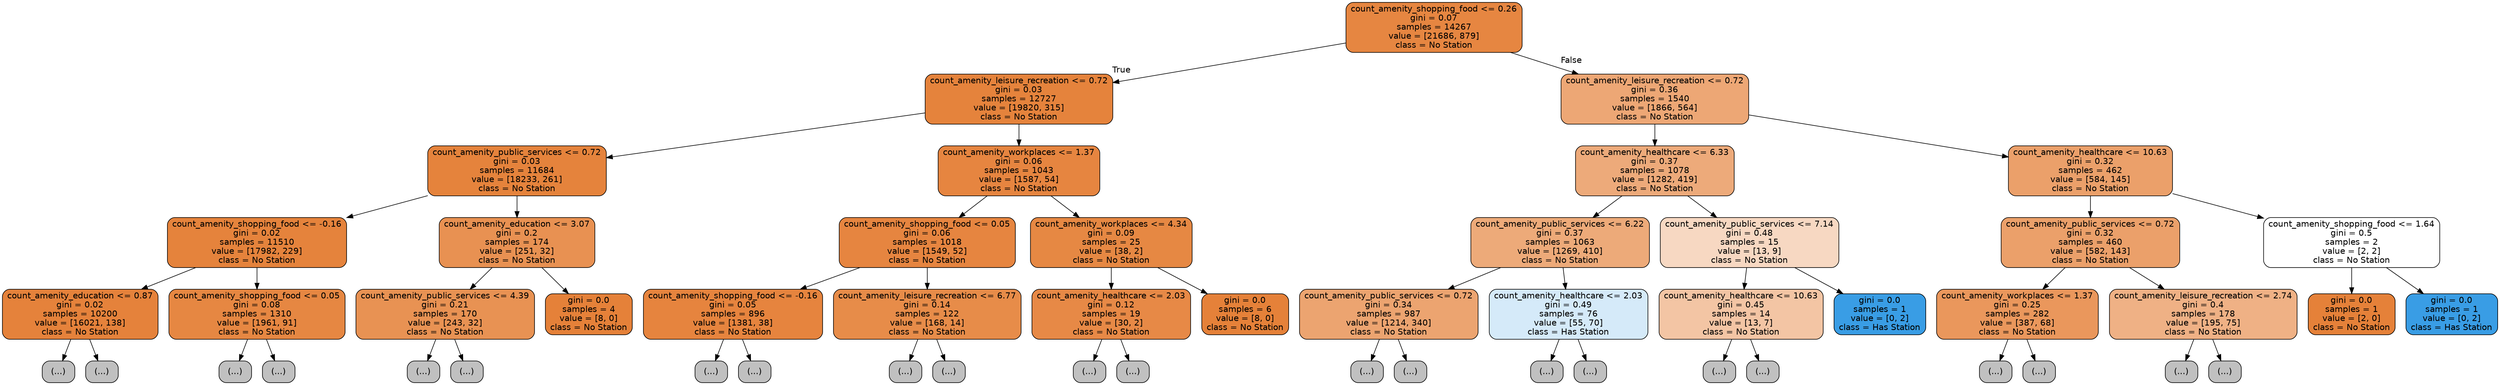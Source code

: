 digraph Tree {
node [shape=box, style="filled, rounded", color="black", fontname="helvetica"] ;
edge [fontname="helvetica"] ;
0 [label="count_amenity_shopping_food <= 0.26\ngini = 0.07\nsamples = 14267\nvalue = [21686, 879]\nclass = No Station", fillcolor="#e68641"] ;
1 [label="count_amenity_leisure_recreation <= 0.72\ngini = 0.03\nsamples = 12727\nvalue = [19820, 315]\nclass = No Station", fillcolor="#e5833c"] ;
0 -> 1 [labeldistance=2.5, labelangle=45, headlabel="True"] ;
2 [label="count_amenity_public_services <= 0.72\ngini = 0.03\nsamples = 11684\nvalue = [18233, 261]\nclass = No Station", fillcolor="#e5833c"] ;
1 -> 2 ;
3 [label="count_amenity_shopping_food <= -0.16\ngini = 0.02\nsamples = 11510\nvalue = [17982, 229]\nclass = No Station", fillcolor="#e5833c"] ;
2 -> 3 ;
4 [label="count_amenity_education <= 0.87\ngini = 0.02\nsamples = 10200\nvalue = [16021, 138]\nclass = No Station", fillcolor="#e5823b"] ;
3 -> 4 ;
5 [label="(...)", fillcolor="#C0C0C0"] ;
4 -> 5 ;
20 [label="(...)", fillcolor="#C0C0C0"] ;
4 -> 20 ;
27 [label="count_amenity_shopping_food <= 0.05\ngini = 0.08\nsamples = 1310\nvalue = [1961, 91]\nclass = No Station", fillcolor="#e68742"] ;
3 -> 27 ;
28 [label="(...)", fillcolor="#C0C0C0"] ;
27 -> 28 ;
47 [label="(...)", fillcolor="#C0C0C0"] ;
27 -> 47 ;
66 [label="count_amenity_education <= 3.07\ngini = 0.2\nsamples = 174\nvalue = [251, 32]\nclass = No Station", fillcolor="#e89152"] ;
2 -> 66 ;
67 [label="count_amenity_public_services <= 4.39\ngini = 0.21\nsamples = 170\nvalue = [243, 32]\nclass = No Station", fillcolor="#e89253"] ;
66 -> 67 ;
68 [label="(...)", fillcolor="#C0C0C0"] ;
67 -> 68 ;
103 [label="(...)", fillcolor="#C0C0C0"] ;
67 -> 103 ;
104 [label="gini = 0.0\nsamples = 4\nvalue = [8, 0]\nclass = No Station", fillcolor="#e58139"] ;
66 -> 104 ;
105 [label="count_amenity_workplaces <= 1.37\ngini = 0.06\nsamples = 1043\nvalue = [1587, 54]\nclass = No Station", fillcolor="#e68540"] ;
1 -> 105 ;
106 [label="count_amenity_shopping_food <= 0.05\ngini = 0.06\nsamples = 1018\nvalue = [1549, 52]\nclass = No Station", fillcolor="#e68540"] ;
105 -> 106 ;
107 [label="count_amenity_shopping_food <= -0.16\ngini = 0.05\nsamples = 896\nvalue = [1381, 38]\nclass = No Station", fillcolor="#e6843e"] ;
106 -> 107 ;
108 [label="(...)", fillcolor="#C0C0C0"] ;
107 -> 108 ;
133 [label="(...)", fillcolor="#C0C0C0"] ;
107 -> 133 ;
150 [label="count_amenity_leisure_recreation <= 6.77\ngini = 0.14\nsamples = 122\nvalue = [168, 14]\nclass = No Station", fillcolor="#e78c49"] ;
106 -> 150 ;
151 [label="(...)", fillcolor="#C0C0C0"] ;
150 -> 151 ;
174 [label="(...)", fillcolor="#C0C0C0"] ;
150 -> 174 ;
175 [label="count_amenity_workplaces <= 4.34\ngini = 0.09\nsamples = 25\nvalue = [38, 2]\nclass = No Station", fillcolor="#e68843"] ;
105 -> 175 ;
176 [label="count_amenity_healthcare <= 2.03\ngini = 0.12\nsamples = 19\nvalue = [30, 2]\nclass = No Station", fillcolor="#e78946"] ;
175 -> 176 ;
177 [label="(...)", fillcolor="#C0C0C0"] ;
176 -> 177 ;
178 [label="(...)", fillcolor="#C0C0C0"] ;
176 -> 178 ;
183 [label="gini = 0.0\nsamples = 6\nvalue = [8, 0]\nclass = No Station", fillcolor="#e58139"] ;
175 -> 183 ;
184 [label="count_amenity_leisure_recreation <= 0.72\ngini = 0.36\nsamples = 1540\nvalue = [1866, 564]\nclass = No Station", fillcolor="#eda775"] ;
0 -> 184 [labeldistance=2.5, labelangle=-45, headlabel="False"] ;
185 [label="count_amenity_healthcare <= 6.33\ngini = 0.37\nsamples = 1078\nvalue = [1282, 419]\nclass = No Station", fillcolor="#edaa7a"] ;
184 -> 185 ;
186 [label="count_amenity_public_services <= 6.22\ngini = 0.37\nsamples = 1063\nvalue = [1269, 410]\nclass = No Station", fillcolor="#edaa79"] ;
185 -> 186 ;
187 [label="count_amenity_public_services <= 0.72\ngini = 0.34\nsamples = 987\nvalue = [1214, 340]\nclass = No Station", fillcolor="#eca470"] ;
186 -> 187 ;
188 [label="(...)", fillcolor="#C0C0C0"] ;
187 -> 188 ;
329 [label="(...)", fillcolor="#C0C0C0"] ;
187 -> 329 ;
556 [label="count_amenity_healthcare <= 2.03\ngini = 0.49\nsamples = 76\nvalue = [55, 70]\nclass = Has Station", fillcolor="#d5eaf9"] ;
186 -> 556 ;
557 [label="(...)", fillcolor="#C0C0C0"] ;
556 -> 557 ;
626 [label="(...)", fillcolor="#C0C0C0"] ;
556 -> 626 ;
635 [label="count_amenity_public_services <= 7.14\ngini = 0.48\nsamples = 15\nvalue = [13, 9]\nclass = No Station", fillcolor="#f7d8c2"] ;
185 -> 635 ;
636 [label="count_amenity_healthcare <= 10.63\ngini = 0.45\nsamples = 14\nvalue = [13, 7]\nclass = No Station", fillcolor="#f3c5a4"] ;
635 -> 636 ;
637 [label="(...)", fillcolor="#C0C0C0"] ;
636 -> 637 ;
654 [label="(...)", fillcolor="#C0C0C0"] ;
636 -> 654 ;
655 [label="gini = 0.0\nsamples = 1\nvalue = [0, 2]\nclass = Has Station", fillcolor="#399de5"] ;
635 -> 655 ;
656 [label="count_amenity_healthcare <= 10.63\ngini = 0.32\nsamples = 462\nvalue = [584, 145]\nclass = No Station", fillcolor="#eba06a"] ;
184 -> 656 ;
657 [label="count_amenity_public_services <= 0.72\ngini = 0.32\nsamples = 460\nvalue = [582, 143]\nclass = No Station", fillcolor="#eba06a"] ;
656 -> 657 ;
658 [label="count_amenity_workplaces <= 1.37\ngini = 0.25\nsamples = 282\nvalue = [387, 68]\nclass = No Station", fillcolor="#ea975c"] ;
657 -> 658 ;
659 [label="(...)", fillcolor="#C0C0C0"] ;
658 -> 659 ;
764 [label="(...)", fillcolor="#C0C0C0"] ;
658 -> 764 ;
793 [label="count_amenity_leisure_recreation <= 2.74\ngini = 0.4\nsamples = 178\nvalue = [195, 75]\nclass = No Station", fillcolor="#efb185"] ;
657 -> 793 ;
794 [label="(...)", fillcolor="#C0C0C0"] ;
793 -> 794 ;
917 [label="(...)", fillcolor="#C0C0C0"] ;
793 -> 917 ;
976 [label="count_amenity_shopping_food <= 1.64\ngini = 0.5\nsamples = 2\nvalue = [2, 2]\nclass = No Station", fillcolor="#ffffff"] ;
656 -> 976 ;
977 [label="gini = 0.0\nsamples = 1\nvalue = [2, 0]\nclass = No Station", fillcolor="#e58139"] ;
976 -> 977 ;
978 [label="gini = 0.0\nsamples = 1\nvalue = [0, 2]\nclass = Has Station", fillcolor="#399de5"] ;
976 -> 978 ;
}